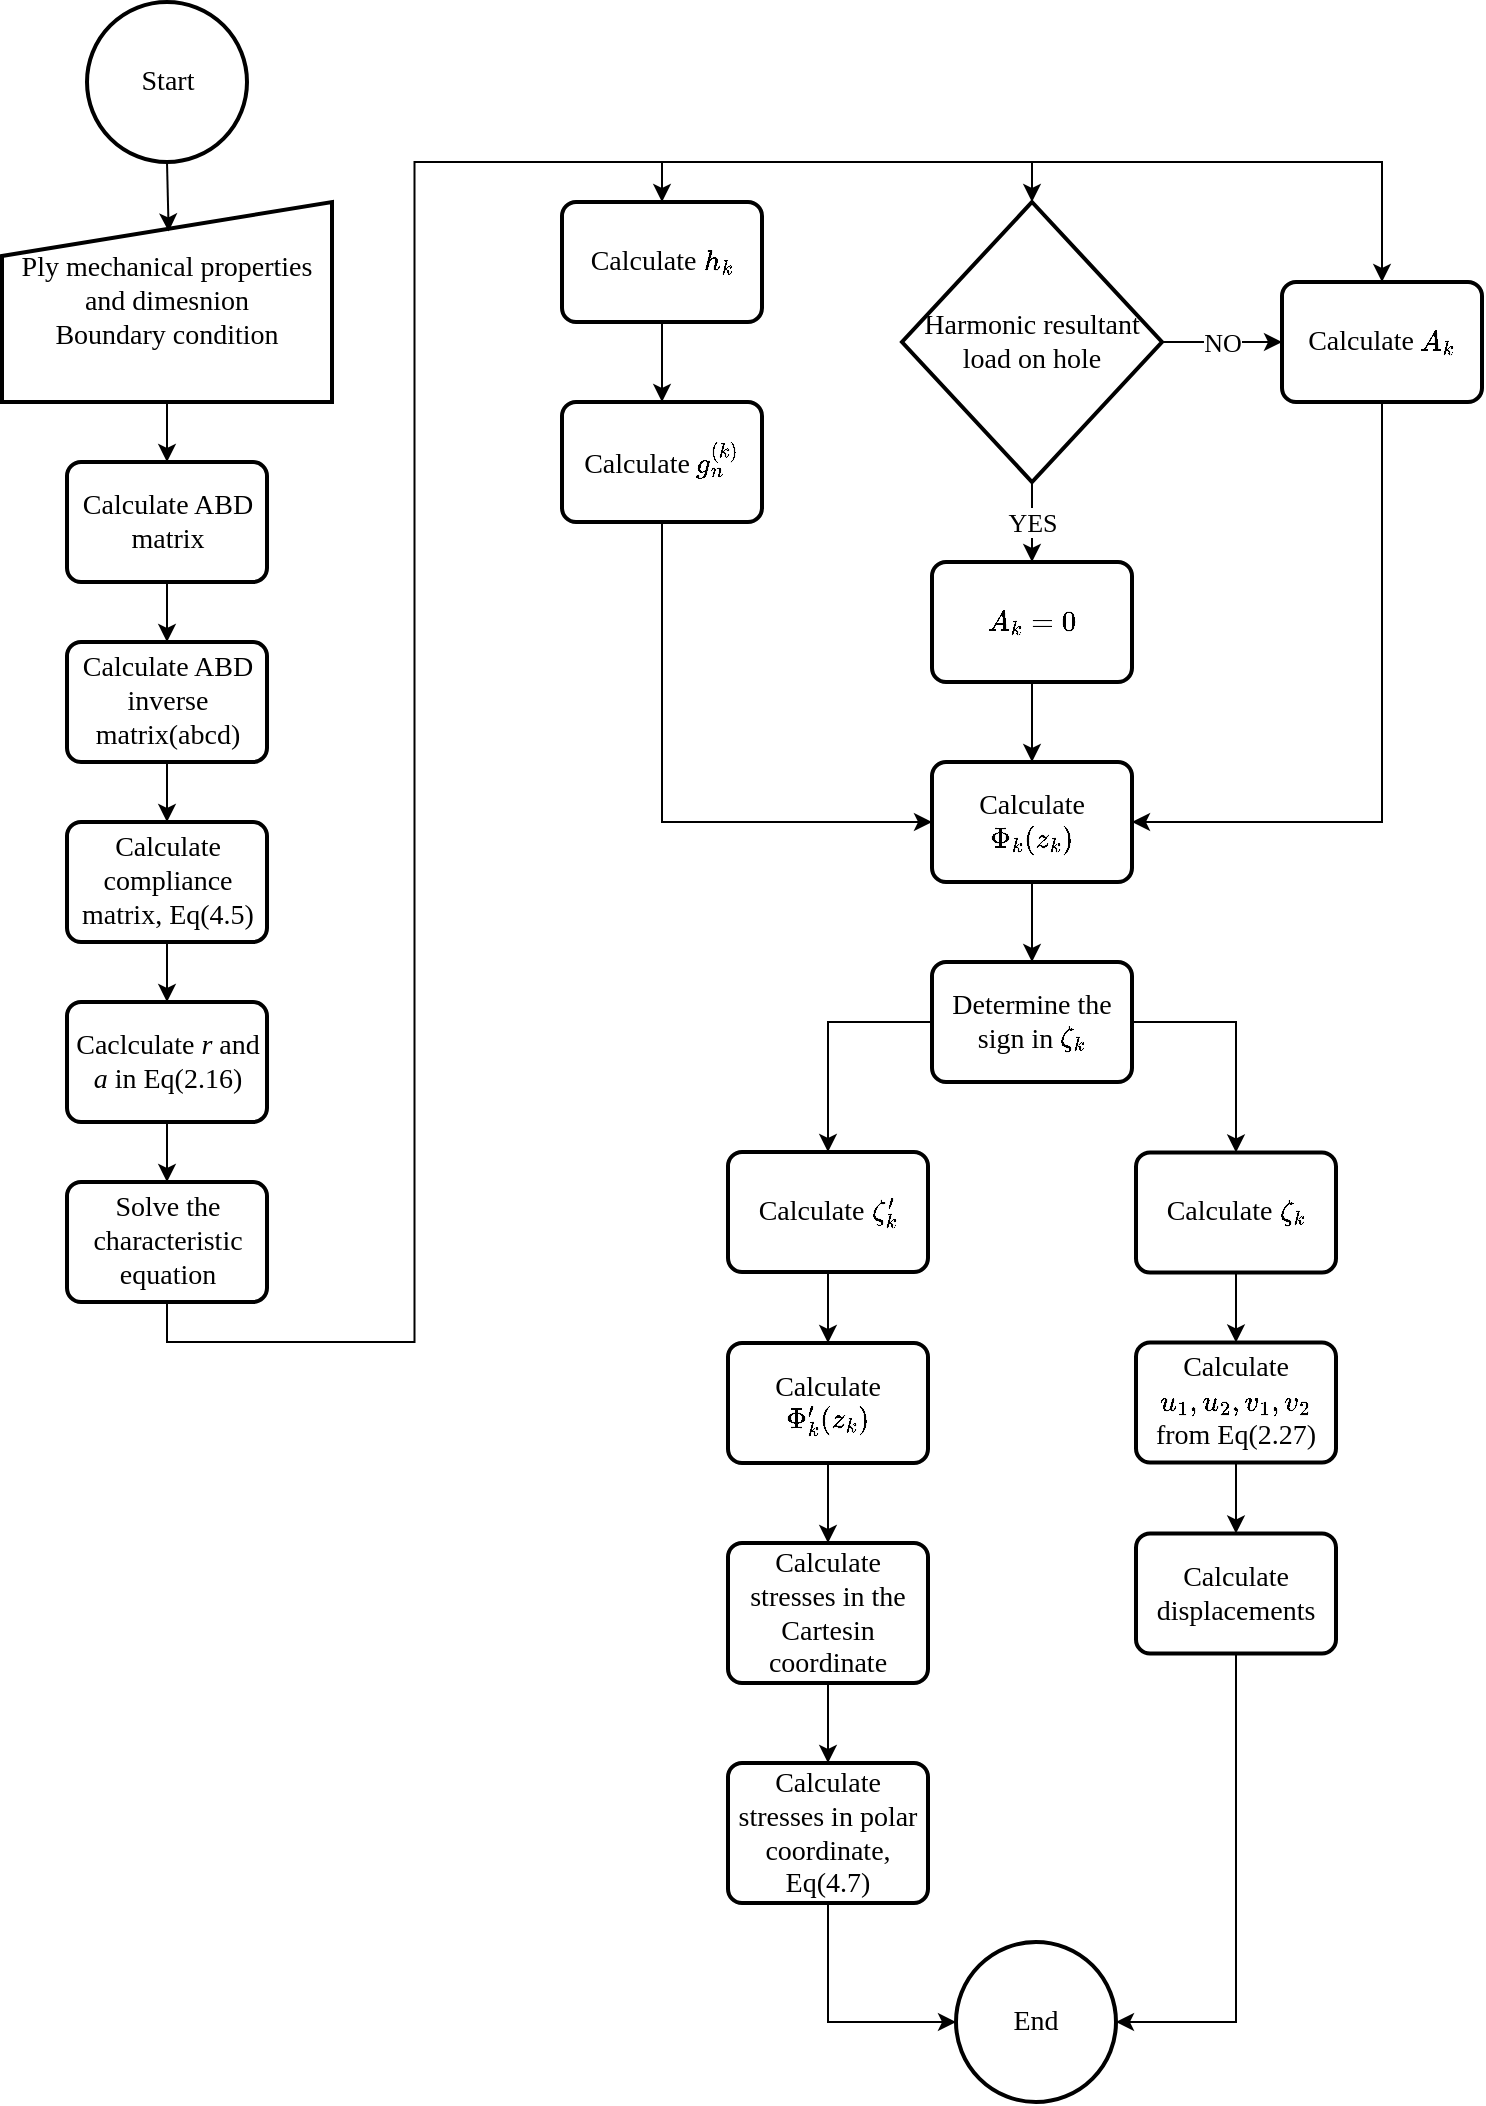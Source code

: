 <mxfile version="14.6.13" type="device"><diagram id="Ty6NYTnnInwvuLL0e3_1" name="Page-1"><mxGraphModel dx="1278" dy="948" grid="1" gridSize="10" guides="1" tooltips="1" connect="1" arrows="1" fold="1" page="1" pageScale="1" pageWidth="827" pageHeight="1169" math="1" shadow="0"><root><mxCell id="0"/><mxCell id="1" parent="0"/><mxCell id="OrB7uA9b40dYlW-UN0d3-23" style="edgeStyle=orthogonalEdgeStyle;rounded=0;orthogonalLoop=1;jettySize=auto;html=1;exitX=0.5;exitY=1;exitDx=0;exitDy=0;exitPerimeter=0;entryX=0.505;entryY=0.147;entryDx=0;entryDy=0;entryPerimeter=0;fontSize=13;" parent="1" source="x4ozSbDYmP0J2eulRsI2-2" target="x4ozSbDYmP0J2eulRsI2-5" edge="1"><mxGeometry relative="1" as="geometry"/></mxCell><mxCell id="x4ozSbDYmP0J2eulRsI2-2" value="Start" style="strokeWidth=2;html=1;shape=mxgraph.flowchart.start_2;whiteSpace=wrap;fontFamily=Times New Roman;fontSize=14;fillColor=none;" parent="1" vertex="1"><mxGeometry x="82.5" y="10" width="80" height="80" as="geometry"/></mxCell><mxCell id="OrB7uA9b40dYlW-UN0d3-24" style="edgeStyle=orthogonalEdgeStyle;rounded=0;orthogonalLoop=1;jettySize=auto;html=1;exitX=0.5;exitY=1;exitDx=0;exitDy=0;entryX=0.5;entryY=0;entryDx=0;entryDy=0;fontSize=13;" parent="1" source="x4ozSbDYmP0J2eulRsI2-5" target="OrB7uA9b40dYlW-UN0d3-2" edge="1"><mxGeometry relative="1" as="geometry"/></mxCell><mxCell id="x4ozSbDYmP0J2eulRsI2-5" value="Ply mechanical properties and dimesnion&lt;br&gt;Boundary condition" style="html=1;strokeWidth=2;shape=manualInput;whiteSpace=wrap;rounded=1;size=27;arcSize=0;fontFamily=Times New Roman;fontSize=14;fillColor=none;" parent="1" vertex="1"><mxGeometry x="40" y="110" width="165" height="100" as="geometry"/></mxCell><mxCell id="OrB7uA9b40dYlW-UN0d3-25" style="edgeStyle=orthogonalEdgeStyle;rounded=0;orthogonalLoop=1;jettySize=auto;html=1;exitX=0.5;exitY=1;exitDx=0;exitDy=0;entryX=0.5;entryY=0;entryDx=0;entryDy=0;fontSize=13;" parent="1" source="OrB7uA9b40dYlW-UN0d3-2" target="OrB7uA9b40dYlW-UN0d3-3" edge="1"><mxGeometry relative="1" as="geometry"/></mxCell><mxCell id="OrB7uA9b40dYlW-UN0d3-2" value="Calculate ABD matrix" style="rounded=1;whiteSpace=wrap;html=1;absoluteArcSize=1;arcSize=14;strokeWidth=2;fontFamily=Times New Roman;fontSize=14;fillColor=none;" parent="1" vertex="1"><mxGeometry x="72.5" y="240" width="100" height="60" as="geometry"/></mxCell><mxCell id="OrB7uA9b40dYlW-UN0d3-26" style="edgeStyle=orthogonalEdgeStyle;rounded=0;orthogonalLoop=1;jettySize=auto;html=1;exitX=0.5;exitY=1;exitDx=0;exitDy=0;entryX=0.5;entryY=0;entryDx=0;entryDy=0;fontSize=13;" parent="1" source="OrB7uA9b40dYlW-UN0d3-3" target="OrB7uA9b40dYlW-UN0d3-4" edge="1"><mxGeometry relative="1" as="geometry"/></mxCell><mxCell id="OrB7uA9b40dYlW-UN0d3-3" value="Calculate ABD inverse matrix(abcd)" style="rounded=1;whiteSpace=wrap;html=1;absoluteArcSize=1;arcSize=14;strokeWidth=2;fontFamily=Times New Roman;fontSize=14;fillColor=none;" parent="1" vertex="1"><mxGeometry x="72.5" y="330" width="100" height="60" as="geometry"/></mxCell><mxCell id="OrB7uA9b40dYlW-UN0d3-27" style="edgeStyle=orthogonalEdgeStyle;rounded=0;orthogonalLoop=1;jettySize=auto;html=1;exitX=0.5;exitY=1;exitDx=0;exitDy=0;entryX=0.5;entryY=0;entryDx=0;entryDy=0;fontSize=13;" parent="1" source="OrB7uA9b40dYlW-UN0d3-4" target="OrB7uA9b40dYlW-UN0d3-5" edge="1"><mxGeometry relative="1" as="geometry"/></mxCell><mxCell id="OrB7uA9b40dYlW-UN0d3-4" value="Calculate compliance matrix, Eq(4.5)" style="rounded=1;whiteSpace=wrap;html=1;absoluteArcSize=1;arcSize=14;strokeWidth=2;fontFamily=Times New Roman;fontSize=14;fillColor=none;" parent="1" vertex="1"><mxGeometry x="72.5" y="420" width="100" height="60" as="geometry"/></mxCell><mxCell id="OrB7uA9b40dYlW-UN0d3-28" style="edgeStyle=orthogonalEdgeStyle;rounded=0;orthogonalLoop=1;jettySize=auto;html=1;exitX=0.5;exitY=1;exitDx=0;exitDy=0;entryX=0.5;entryY=0;entryDx=0;entryDy=0;fontSize=13;" parent="1" source="OrB7uA9b40dYlW-UN0d3-5" target="OrB7uA9b40dYlW-UN0d3-6" edge="1"><mxGeometry relative="1" as="geometry"/></mxCell><mxCell id="OrB7uA9b40dYlW-UN0d3-5" value="Caclculate &lt;i&gt;r&lt;/i&gt; and &lt;i&gt;a&lt;/i&gt; in Eq(2.16)" style="rounded=1;whiteSpace=wrap;html=1;absoluteArcSize=1;arcSize=14;strokeWidth=2;fontFamily=Times New Roman;fontSize=14;fillColor=none;" parent="1" vertex="1"><mxGeometry x="72.5" y="510" width="100" height="60" as="geometry"/></mxCell><mxCell id="OrB7uA9b40dYlW-UN0d3-29" style="edgeStyle=orthogonalEdgeStyle;rounded=0;orthogonalLoop=1;jettySize=auto;html=1;exitX=0.5;exitY=1;exitDx=0;exitDy=0;entryX=0.5;entryY=0;entryDx=0;entryDy=0;fontSize=13;" parent="1" source="OrB7uA9b40dYlW-UN0d3-6" target="OrB7uA9b40dYlW-UN0d3-7" edge="1"><mxGeometry relative="1" as="geometry"/></mxCell><mxCell id="OrB7uA9b40dYlW-UN0d3-6" value="Solve the characteristic equation" style="rounded=1;whiteSpace=wrap;html=1;absoluteArcSize=1;arcSize=14;strokeWidth=2;fontFamily=Times New Roman;fontSize=14;fillColor=none;" parent="1" vertex="1"><mxGeometry x="72.5" y="600" width="100" height="60" as="geometry"/></mxCell><mxCell id="OrB7uA9b40dYlW-UN0d3-35" style="edgeStyle=orthogonalEdgeStyle;rounded=0;orthogonalLoop=1;jettySize=auto;html=1;exitX=0.5;exitY=1;exitDx=0;exitDy=0;entryX=0.5;entryY=0;entryDx=0;entryDy=0;fontSize=13;" parent="1" source="OrB7uA9b40dYlW-UN0d3-7" target="OrB7uA9b40dYlW-UN0d3-8" edge="1"><mxGeometry relative="1" as="geometry"/></mxCell><mxCell id="OrB7uA9b40dYlW-UN0d3-7" value="Calculate \(h_k\)" style="rounded=1;absoluteArcSize=1;arcSize=14;strokeWidth=2;fontFamily=Times New Roman;fontSize=14;fillColor=none;labelBackgroundColor=none;whiteSpace=wrap;html=1;" parent="1" vertex="1"><mxGeometry x="320" y="110" width="100" height="60" as="geometry"/></mxCell><mxCell id="WoJgyFKnouTE9eTc3wo8-23" style="edgeStyle=orthogonalEdgeStyle;rounded=0;orthogonalLoop=1;jettySize=auto;html=1;entryX=0;entryY=0.5;entryDx=0;entryDy=0;exitX=0.5;exitY=1;exitDx=0;exitDy=0;" parent="1" source="OrB7uA9b40dYlW-UN0d3-8" target="OrB7uA9b40dYlW-UN0d3-16" edge="1"><mxGeometry relative="1" as="geometry"/></mxCell><mxCell id="OrB7uA9b40dYlW-UN0d3-8" value="Calculate \(g_n^{(k)}\)" style="rounded=1;absoluteArcSize=1;arcSize=14;strokeWidth=2;fontFamily=Times New Roman;fontSize=14;fillColor=none;labelBackgroundColor=none;whiteSpace=wrap;html=1;" parent="1" vertex="1"><mxGeometry x="320" y="210" width="100" height="60" as="geometry"/></mxCell><mxCell id="OrB7uA9b40dYlW-UN0d3-9" value="Harmonic resultant load on hole" style="strokeWidth=2;html=1;shape=mxgraph.flowchart.decision;whiteSpace=wrap;fontFamily=Times New Roman;fontSize=14;fillColor=none;" parent="1" vertex="1"><mxGeometry x="490" y="110" width="130" height="140" as="geometry"/></mxCell><mxCell id="WoJgyFKnouTE9eTc3wo8-25" style="edgeStyle=orthogonalEdgeStyle;rounded=0;orthogonalLoop=1;jettySize=auto;html=1;exitX=0.5;exitY=1;exitDx=0;exitDy=0;entryX=0.5;entryY=0;entryDx=0;entryDy=0;" parent="1" source="OrB7uA9b40dYlW-UN0d3-10" target="OrB7uA9b40dYlW-UN0d3-16" edge="1"><mxGeometry relative="1" as="geometry"/></mxCell><mxCell id="OrB7uA9b40dYlW-UN0d3-10" value="\(A_k=0\)" style="rounded=1;absoluteArcSize=1;arcSize=14;strokeWidth=2;fontFamily=Times New Roman;fontSize=14;fillColor=none;labelBackgroundColor=none;whiteSpace=wrap;html=1;" parent="1" vertex="1"><mxGeometry x="505" y="290" width="100" height="60" as="geometry"/></mxCell><mxCell id="OrB7uA9b40dYlW-UN0d3-11" value="" style="endArrow=classic;html=1;exitX=0.5;exitY=1;exitDx=0;exitDy=0;exitPerimeter=0;entryX=0.5;entryY=0;entryDx=0;entryDy=0;" parent="1" source="OrB7uA9b40dYlW-UN0d3-9" target="OrB7uA9b40dYlW-UN0d3-10" edge="1"><mxGeometry relative="1" as="geometry"><mxPoint x="670" y="200" as="sourcePoint"/><mxPoint x="770" y="200" as="targetPoint"/></mxGeometry></mxCell><mxCell id="OrB7uA9b40dYlW-UN0d3-12" value="&lt;font face=&quot;Times New Roman&quot; style=&quot;font-size: 13px;&quot;&gt;YES&lt;/font&gt;" style="edgeLabel;resizable=0;html=1;align=center;verticalAlign=middle;fontSize=13;" parent="OrB7uA9b40dYlW-UN0d3-11" connectable="0" vertex="1"><mxGeometry relative="1" as="geometry"/></mxCell><mxCell id="WoJgyFKnouTE9eTc3wo8-24" style="edgeStyle=orthogonalEdgeStyle;rounded=0;orthogonalLoop=1;jettySize=auto;html=1;exitX=0.5;exitY=1;exitDx=0;exitDy=0;entryX=1;entryY=0.5;entryDx=0;entryDy=0;" parent="1" source="OrB7uA9b40dYlW-UN0d3-13" target="OrB7uA9b40dYlW-UN0d3-16" edge="1"><mxGeometry relative="1" as="geometry"/></mxCell><mxCell id="OrB7uA9b40dYlW-UN0d3-13" value="Calculate \(A_k\)" style="rounded=1;absoluteArcSize=1;arcSize=14;strokeWidth=2;fontFamily=Times New Roman;fontSize=14;fillColor=none;labelBackgroundColor=none;whiteSpace=wrap;html=1;" parent="1" vertex="1"><mxGeometry x="680" y="150" width="100" height="60" as="geometry"/></mxCell><mxCell id="OrB7uA9b40dYlW-UN0d3-14" value="" style="endArrow=classic;html=1;exitX=1;exitY=0.5;exitDx=0;exitDy=0;exitPerimeter=0;entryX=0;entryY=0.5;entryDx=0;entryDy=0;" parent="1" source="OrB7uA9b40dYlW-UN0d3-9" target="OrB7uA9b40dYlW-UN0d3-13" edge="1"><mxGeometry relative="1" as="geometry"><mxPoint x="370" y="270" as="sourcePoint"/><mxPoint x="470" y="270" as="targetPoint"/></mxGeometry></mxCell><mxCell id="OrB7uA9b40dYlW-UN0d3-15" value="&lt;font face=&quot;Times New Roman&quot; style=&quot;font-size: 13px&quot;&gt;NO&lt;/font&gt;" style="edgeLabel;resizable=0;html=1;align=center;verticalAlign=middle;" parent="OrB7uA9b40dYlW-UN0d3-14" connectable="0" vertex="1"><mxGeometry relative="1" as="geometry"/></mxCell><mxCell id="odLq6qf_-4o19U9QP6us-3" style="edgeStyle=orthogonalEdgeStyle;rounded=0;orthogonalLoop=1;jettySize=auto;html=1;entryX=0.5;entryY=0;entryDx=0;entryDy=0;" edge="1" parent="1" source="OrB7uA9b40dYlW-UN0d3-16" target="OrB7uA9b40dYlW-UN0d3-17"><mxGeometry relative="1" as="geometry"/></mxCell><mxCell id="OrB7uA9b40dYlW-UN0d3-16" value="Calculate \(\Phi_k(z_k)\)" style="rounded=1;absoluteArcSize=1;arcSize=14;strokeWidth=2;fontFamily=Times New Roman;fontSize=14;fillColor=none;labelBackgroundColor=none;whiteSpace=wrap;html=1;" parent="1" vertex="1"><mxGeometry x="505" y="390" width="100" height="60" as="geometry"/></mxCell><mxCell id="WoJgyFKnouTE9eTc3wo8-29" style="edgeStyle=orthogonalEdgeStyle;rounded=0;orthogonalLoop=1;jettySize=auto;html=1;entryX=0.5;entryY=0;entryDx=0;entryDy=0;" parent="1" source="OrB7uA9b40dYlW-UN0d3-17" target="OrB7uA9b40dYlW-UN0d3-18" edge="1"><mxGeometry relative="1" as="geometry"/></mxCell><mxCell id="WoJgyFKnouTE9eTc3wo8-30" style="edgeStyle=orthogonalEdgeStyle;rounded=0;orthogonalLoop=1;jettySize=auto;html=1;entryX=0.5;entryY=0;entryDx=0;entryDy=0;exitX=1;exitY=0.5;exitDx=0;exitDy=0;" parent="1" source="OrB7uA9b40dYlW-UN0d3-17" target="WoJgyFKnouTE9eTc3wo8-2" edge="1"><mxGeometry relative="1" as="geometry"/></mxCell><mxCell id="OrB7uA9b40dYlW-UN0d3-17" value="Determine the sign in \(\zeta_k\)" style="rounded=1;absoluteArcSize=1;arcSize=14;strokeWidth=2;fontFamily=Times New Roman;fontSize=14;fillColor=none;labelBackgroundColor=none;whiteSpace=wrap;html=1;" parent="1" vertex="1"><mxGeometry x="505" y="490" width="100" height="60" as="geometry"/></mxCell><mxCell id="WoJgyFKnouTE9eTc3wo8-17" style="edgeStyle=orthogonalEdgeStyle;rounded=0;orthogonalLoop=1;jettySize=auto;html=1;exitX=0.5;exitY=1;exitDx=0;exitDy=0;entryX=0.5;entryY=0;entryDx=0;entryDy=0;" parent="1" source="OrB7uA9b40dYlW-UN0d3-18" target="OrB7uA9b40dYlW-UN0d3-19" edge="1"><mxGeometry relative="1" as="geometry"/></mxCell><mxCell id="OrB7uA9b40dYlW-UN0d3-18" value="Calculate \(\zeta'_k\)" style="rounded=1;absoluteArcSize=1;arcSize=14;strokeWidth=2;fontFamily=Times New Roman;fontSize=14;fillColor=none;labelBackgroundColor=none;whiteSpace=wrap;html=1;" parent="1" vertex="1"><mxGeometry x="403" y="585" width="100" height="60" as="geometry"/></mxCell><mxCell id="OrB7uA9b40dYlW-UN0d3-44" style="edgeStyle=orthogonalEdgeStyle;rounded=0;orthogonalLoop=1;jettySize=auto;html=1;entryX=0.5;entryY=0;entryDx=0;entryDy=0;fontSize=13;" parent="1" source="OrB7uA9b40dYlW-UN0d3-19" target="OrB7uA9b40dYlW-UN0d3-20" edge="1"><mxGeometry relative="1" as="geometry"/></mxCell><mxCell id="OrB7uA9b40dYlW-UN0d3-19" value="Calculate \(\Phi'_k(z_k)\)" style="rounded=1;absoluteArcSize=1;arcSize=14;strokeWidth=2;fontFamily=Times New Roman;fontSize=14;fillColor=none;labelBackgroundColor=none;whiteSpace=wrap;html=1;" parent="1" vertex="1"><mxGeometry x="403" y="680.5" width="100" height="60" as="geometry"/></mxCell><mxCell id="OrB7uA9b40dYlW-UN0d3-46" style="edgeStyle=orthogonalEdgeStyle;rounded=0;orthogonalLoop=1;jettySize=auto;html=1;entryX=0.5;entryY=0;entryDx=0;entryDy=0;fontSize=13;" parent="1" source="OrB7uA9b40dYlW-UN0d3-20" target="OrB7uA9b40dYlW-UN0d3-21" edge="1"><mxGeometry relative="1" as="geometry"/></mxCell><mxCell id="OrB7uA9b40dYlW-UN0d3-20" value="Calculate stresses in the Cartesin coordinate" style="rounded=1;absoluteArcSize=1;arcSize=14;strokeWidth=2;fontFamily=Times New Roman;fontSize=14;fillColor=none;labelBackgroundColor=none;whiteSpace=wrap;html=1;" parent="1" vertex="1"><mxGeometry x="403" y="780.5" width="100" height="70" as="geometry"/></mxCell><mxCell id="WoJgyFKnouTE9eTc3wo8-36" style="edgeStyle=orthogonalEdgeStyle;rounded=0;orthogonalLoop=1;jettySize=auto;html=1;exitX=0.5;exitY=1;exitDx=0;exitDy=0;entryX=0;entryY=0.5;entryDx=0;entryDy=0;entryPerimeter=0;" parent="1" source="OrB7uA9b40dYlW-UN0d3-21" target="WoJgyFKnouTE9eTc3wo8-34" edge="1"><mxGeometry relative="1" as="geometry"/></mxCell><mxCell id="OrB7uA9b40dYlW-UN0d3-21" value="Calculate stresses in polar coordinate, Eq(4.7)" style="rounded=1;absoluteArcSize=1;arcSize=14;strokeWidth=2;fontFamily=Times New Roman;fontSize=14;fillColor=none;labelBackgroundColor=none;whiteSpace=wrap;html=1;" parent="1" vertex="1"><mxGeometry x="403" y="890.5" width="100" height="70" as="geometry"/></mxCell><mxCell id="OrB7uA9b40dYlW-UN0d3-30" value="" style="endArrow=classic;html=1;fontSize=13;entryX=0.5;entryY=0;entryDx=0;entryDy=0;entryPerimeter=0;rounded=0;" parent="1" target="OrB7uA9b40dYlW-UN0d3-9" edge="1"><mxGeometry width="50" height="50" relative="1" as="geometry"><mxPoint x="370" y="90" as="sourcePoint"/><mxPoint x="460" y="190" as="targetPoint"/><Array as="points"><mxPoint x="555" y="90"/></Array></mxGeometry></mxCell><mxCell id="OrB7uA9b40dYlW-UN0d3-31" value="" style="endArrow=classic;html=1;fontSize=13;rounded=0;entryX=0.5;entryY=0;entryDx=0;entryDy=0;" parent="1" target="OrB7uA9b40dYlW-UN0d3-13" edge="1"><mxGeometry width="50" height="50" relative="1" as="geometry"><mxPoint x="550" y="90" as="sourcePoint"/><mxPoint x="735" y="150" as="targetPoint"/><Array as="points"><mxPoint x="730" y="90"/></Array></mxGeometry></mxCell><mxCell id="WoJgyFKnouTE9eTc3wo8-14" style="edgeStyle=orthogonalEdgeStyle;rounded=0;orthogonalLoop=1;jettySize=auto;html=1;entryX=0.5;entryY=0;entryDx=0;entryDy=0;" parent="1" source="WoJgyFKnouTE9eTc3wo8-2" target="WoJgyFKnouTE9eTc3wo8-3" edge="1"><mxGeometry relative="1" as="geometry"/></mxCell><mxCell id="WoJgyFKnouTE9eTc3wo8-2" value="Calculate \(\zeta_k\)" style="rounded=1;absoluteArcSize=1;arcSize=14;strokeWidth=2;fontFamily=Times New Roman;fontSize=14;fillColor=none;labelBackgroundColor=none;whiteSpace=wrap;html=1;" parent="1" vertex="1"><mxGeometry x="607" y="585.25" width="100" height="60" as="geometry"/></mxCell><mxCell id="WoJgyFKnouTE9eTc3wo8-15" style="edgeStyle=orthogonalEdgeStyle;rounded=0;orthogonalLoop=1;jettySize=auto;html=1;entryX=0.5;entryY=0;entryDx=0;entryDy=0;" parent="1" source="WoJgyFKnouTE9eTc3wo8-3" target="WoJgyFKnouTE9eTc3wo8-4" edge="1"><mxGeometry relative="1" as="geometry"/></mxCell><mxCell id="WoJgyFKnouTE9eTc3wo8-3" value="Calculate \(u_1, u_2, v_1, v_2\) from Eq(2.27)" style="rounded=1;absoluteArcSize=1;arcSize=14;strokeWidth=2;fontFamily=Times New Roman;fontSize=14;fillColor=none;labelBackgroundColor=none;whiteSpace=wrap;html=1;" parent="1" vertex="1"><mxGeometry x="607" y="680.25" width="100" height="60" as="geometry"/></mxCell><mxCell id="WoJgyFKnouTE9eTc3wo8-35" style="edgeStyle=orthogonalEdgeStyle;rounded=0;orthogonalLoop=1;jettySize=auto;html=1;entryX=1;entryY=0.5;entryDx=0;entryDy=0;entryPerimeter=0;exitX=0.5;exitY=1;exitDx=0;exitDy=0;" parent="1" source="WoJgyFKnouTE9eTc3wo8-4" target="WoJgyFKnouTE9eTc3wo8-34" edge="1"><mxGeometry relative="1" as="geometry"/></mxCell><mxCell id="WoJgyFKnouTE9eTc3wo8-4" value="Calculate displacements" style="rounded=1;absoluteArcSize=1;arcSize=14;strokeWidth=2;fontFamily=Times New Roman;fontSize=14;fillColor=none;labelBackgroundColor=none;whiteSpace=wrap;html=1;" parent="1" vertex="1"><mxGeometry x="607" y="775.75" width="100" height="60" as="geometry"/></mxCell><mxCell id="WoJgyFKnouTE9eTc3wo8-34" value="End" style="strokeWidth=2;html=1;shape=mxgraph.flowchart.start_2;whiteSpace=wrap;fontFamily=Times New Roman;fontSize=14;fillColor=none;" parent="1" vertex="1"><mxGeometry x="517" y="980" width="80" height="80" as="geometry"/></mxCell></root></mxGraphModel></diagram></mxfile>